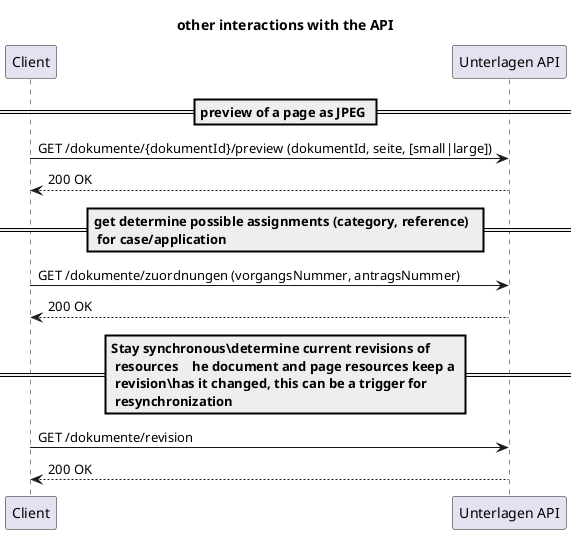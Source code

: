 @startuml
title other interactions with the API

participant Client as c
participant "Unterlagen API" as api

== preview of a page as JPEG ==
c -> api: GET /dokumente/{dokumentId}/preview (dokumentId, seite, [small|large])
api --> c: 200 OK

== get determine possible assignments (category, reference)  \n for case/application ==
c -> api: GET /dokumente/zuordnungen (vorgangsNummer, antragsNummer)
api --> c: 200 OK

== Stay synchronous\determine current revisions of \n resources\the document and page resources keep a \n revision\has it changed, this can be a trigger for  \n resynchronization ==
c -> api: GET /dokumente/revision
api --> c: 200 OK

@enduml
